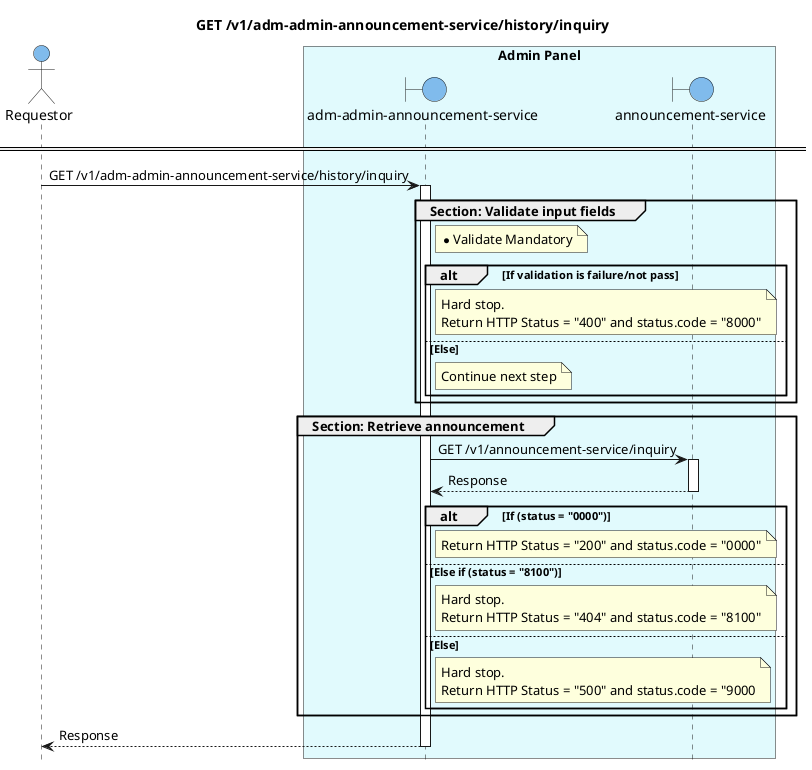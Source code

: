 @startuml
'''''''''''''''''''''''''''''''''''''''''''''''''

'''''''''''''''''''''''''''''''''''''''''''''''''
title GET /v1/adm-admin-announcement-service/history/inquiry

'''''''''''''''''''''''''''''''''''''''''''''''''
' define diagram participants
'''''''''''''''''''''''''''''''''''''''''''''''''

actor Requestor #80BBEC

box "Admin Panel" #E1FAFD
boundary "adm-admin-announcement-service" as admin_bff #80BBEC
boundary "announcement-service" as announcement_svc #80BBEC

'''''''''''''''''''''''''''''''''''''''''''''''''
' formatting options
'''''''''''''''''''''''''''''''''''''''''''''''''
hide footbox

'autonumber

skinparam defaultFontName Comic Sans MS
skinparam sequence {
ParticipantBorderColor black
ParticipantBackgroundColor #A9DCDF
ParticipantFontName Comic Sans MS
ParticipantFontSize 15
ActorBackgroundColor #A9DCDF
ActorBorderColor black
ArrowFontName Comic Sans MS
}

'''''''''''''''''''''''''''''''''''''''''''''''''
' describe sequence of events
'''''''''''''''''''''''''''''''''''''''''''''''''
==  ==

Requestor ->   admin_bff : GET /v1/adm-admin-announcement-service/history/inquiry
activate admin_bff

group Section: Validate input fields
    note right of admin_bff
        * Validate Mandatory
    end note
      alt If validation is failure/not pass
    note right of admin_bff
      Hard stop.
      Return HTTP Status = "400" and status.code = "8000"
    end note
  Else Else
    note right of admin_bff
      Continue next step
    end note
  end alt
    end group  
group Section: Retrieve announcement
      admin_bff -> announcement_svc : GET /v1/announcement-service/inquiry
      activate announcement_svc
      announcement_svc--> admin_bff  : Response
      deactivate announcement_svc
    alt If (status = "0000")
            note right of admin_bff : Return HTTP Status = "200" and status.code = "0000"
        else Else if (status = "8100")
            note right of admin_bff 
            Hard stop. 
            Return HTTP Status = "404" and status.code = "8100"
            end note 
    else Else
        note right of admin_bff 
        Hard stop. 
        Return HTTP Status = "500" and status.code = "9000
        end note
    end alt   
end group
admin_bff --> Requestor : Response
deactivate admin_bff
@enduml